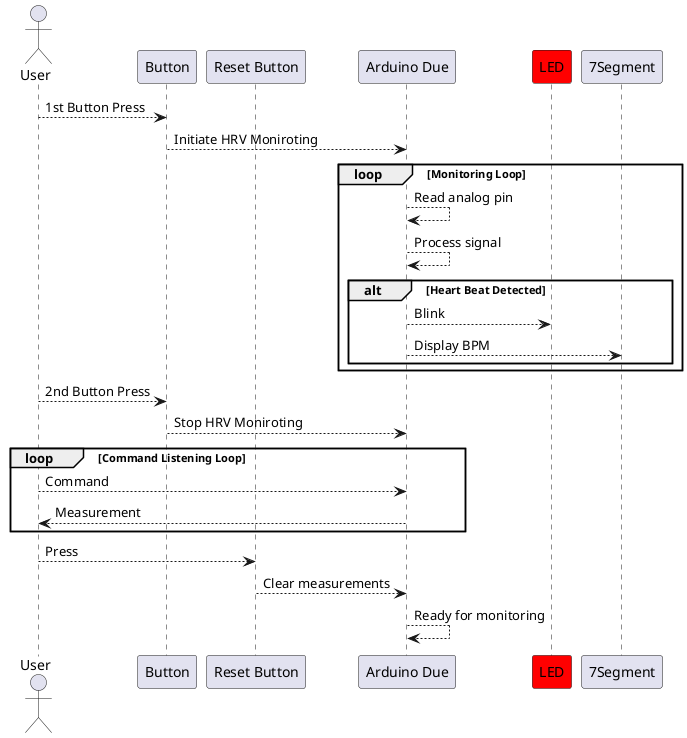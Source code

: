 @startuml

actor User
participant Button
participant "Reset Button"
participant "Arduino Due"
participant LED #red
participant 7Segment

User --> Button : 1st Button Press
Button --> "Arduino Due" : Initiate HRV Moniroting
loop Monitoring Loop
"Arduino Due" --> "Arduino Due" : Read analog pin
"Arduino Due" --> "Arduino Due" : Process signal
    alt Heart Beat Detected
    "Arduino Due" --> LED : Blink
    "Arduino Due" --> 7Segment : Display BPM
    end
end
User --> Button : 2nd Button Press
Button --> "Arduino Due" : Stop HRV Moniroting
loop Command Listening Loop
User --> "Arduino Due" : Command
"Arduino Due" --> User : Measurement
end
User --> "Reset Button" : Press
"Reset Button" --> "Arduino Due" : Clear measurements
"Arduino Due" --> "Arduino Due" : Ready for monitoring

@enduml
